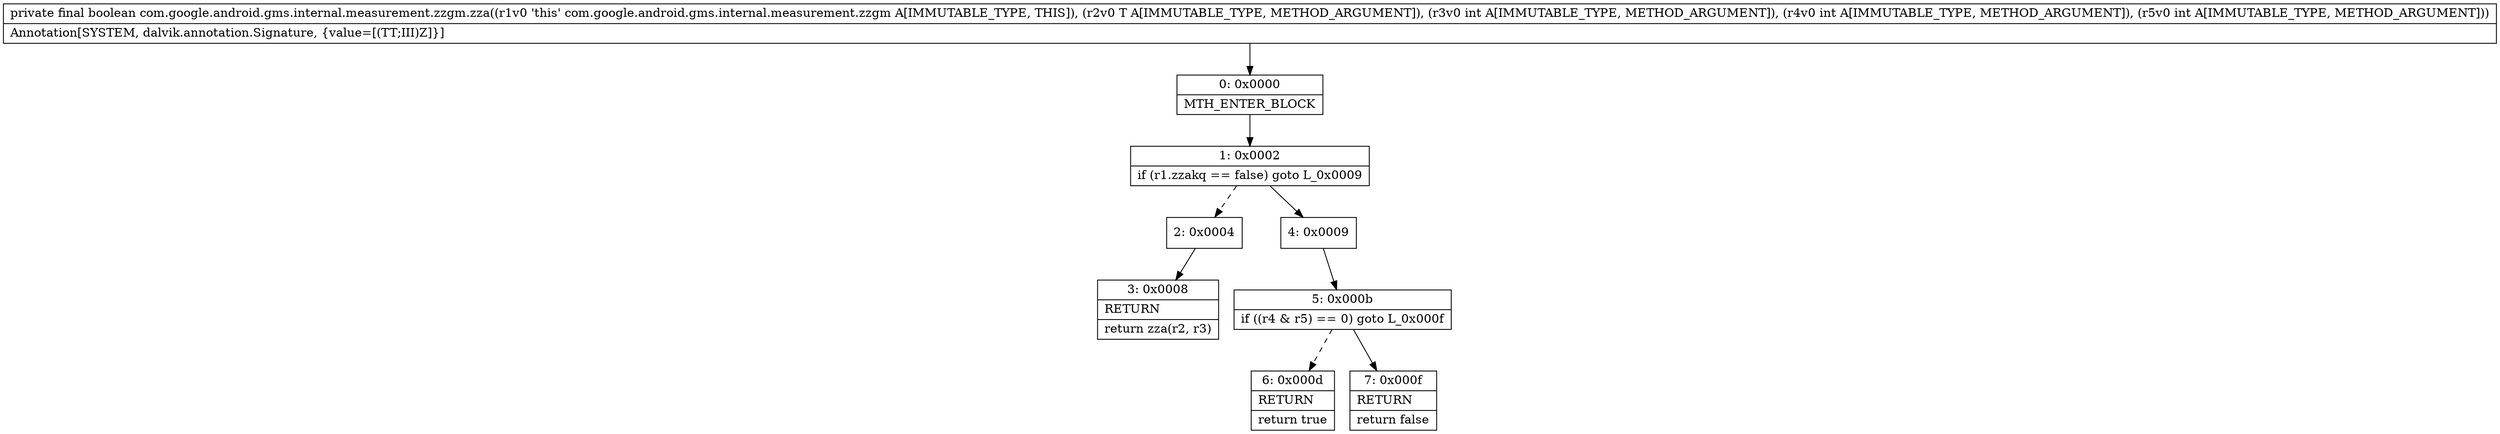 digraph "CFG forcom.google.android.gms.internal.measurement.zzgm.zza(Ljava\/lang\/Object;III)Z" {
Node_0 [shape=record,label="{0\:\ 0x0000|MTH_ENTER_BLOCK\l}"];
Node_1 [shape=record,label="{1\:\ 0x0002|if (r1.zzakq == false) goto L_0x0009\l}"];
Node_2 [shape=record,label="{2\:\ 0x0004}"];
Node_3 [shape=record,label="{3\:\ 0x0008|RETURN\l|return zza(r2, r3)\l}"];
Node_4 [shape=record,label="{4\:\ 0x0009}"];
Node_5 [shape=record,label="{5\:\ 0x000b|if ((r4 & r5) == 0) goto L_0x000f\l}"];
Node_6 [shape=record,label="{6\:\ 0x000d|RETURN\l|return true\l}"];
Node_7 [shape=record,label="{7\:\ 0x000f|RETURN\l|return false\l}"];
MethodNode[shape=record,label="{private final boolean com.google.android.gms.internal.measurement.zzgm.zza((r1v0 'this' com.google.android.gms.internal.measurement.zzgm A[IMMUTABLE_TYPE, THIS]), (r2v0 T A[IMMUTABLE_TYPE, METHOD_ARGUMENT]), (r3v0 int A[IMMUTABLE_TYPE, METHOD_ARGUMENT]), (r4v0 int A[IMMUTABLE_TYPE, METHOD_ARGUMENT]), (r5v0 int A[IMMUTABLE_TYPE, METHOD_ARGUMENT]))  | Annotation[SYSTEM, dalvik.annotation.Signature, \{value=[(TT;III)Z]\}]\l}"];
MethodNode -> Node_0;
Node_0 -> Node_1;
Node_1 -> Node_2[style=dashed];
Node_1 -> Node_4;
Node_2 -> Node_3;
Node_4 -> Node_5;
Node_5 -> Node_6[style=dashed];
Node_5 -> Node_7;
}

